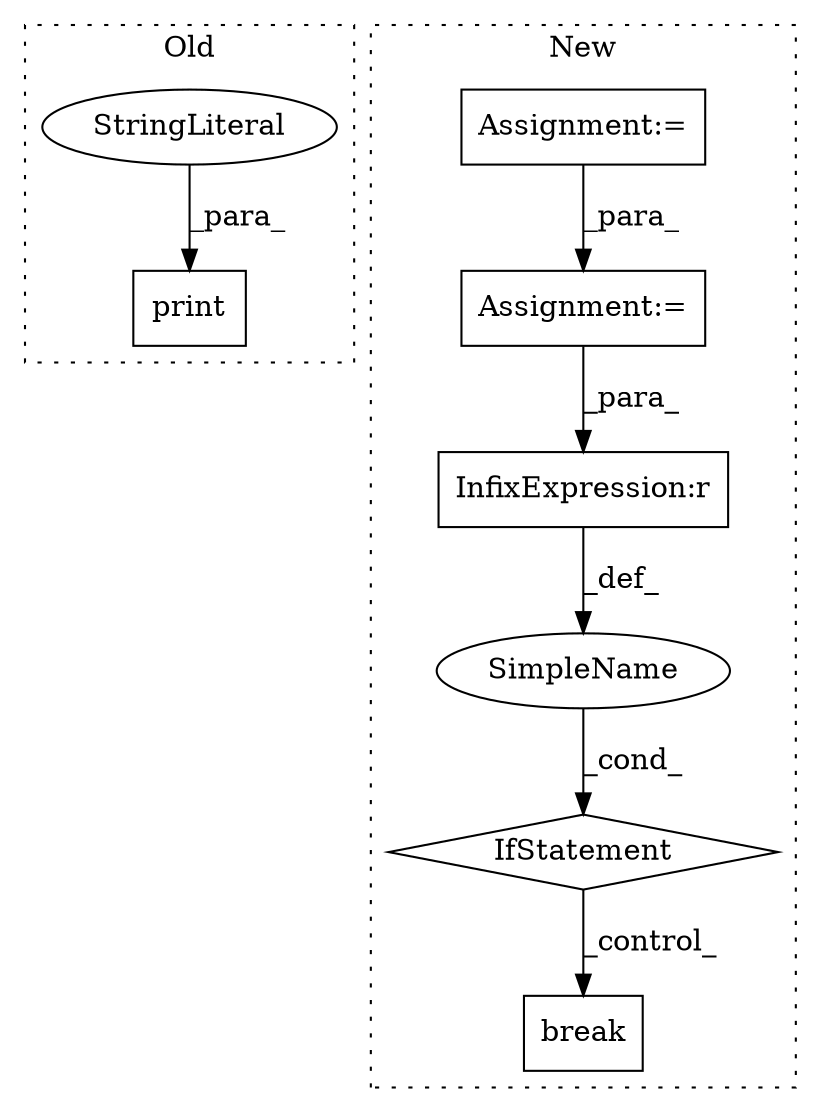 digraph G {
subgraph cluster0 {
1 [label="print" a="32" s="1891,1911" l="6,1" shape="box"];
7 [label="StringLiteral" a="45" s="1897" l="14" shape="ellipse"];
label = "Old";
style="dotted";
}
subgraph cluster1 {
2 [label="break" a="10" s="2808" l="6" shape="box"];
3 [label="IfStatement" a="25" s="2747,2765" l="4,2" shape="diamond"];
4 [label="SimpleName" a="42" s="" l="" shape="ellipse"];
5 [label="Assignment:=" a="7" s="2701" l="1" shape="box"];
6 [label="Assignment:=" a="7" s="2643" l="1" shape="box"];
8 [label="InfixExpression:r" a="27" s="2755" l="4" shape="box"];
label = "New";
style="dotted";
}
3 -> 2 [label="_control_"];
4 -> 3 [label="_cond_"];
5 -> 8 [label="_para_"];
6 -> 5 [label="_para_"];
7 -> 1 [label="_para_"];
8 -> 4 [label="_def_"];
}